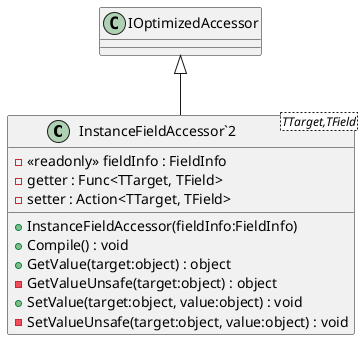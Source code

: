 @startuml
class "InstanceFieldAccessor`2"<TTarget,TField> {
    + InstanceFieldAccessor(fieldInfo:FieldInfo)
    - <<readonly>> fieldInfo : FieldInfo
    - getter : Func<TTarget, TField>
    - setter : Action<TTarget, TField>
    + Compile() : void
    + GetValue(target:object) : object
    - GetValueUnsafe(target:object) : object
    + SetValue(target:object, value:object) : void
    - SetValueUnsafe(target:object, value:object) : void
}
IOptimizedAccessor <|-- "InstanceFieldAccessor`2"
@enduml
